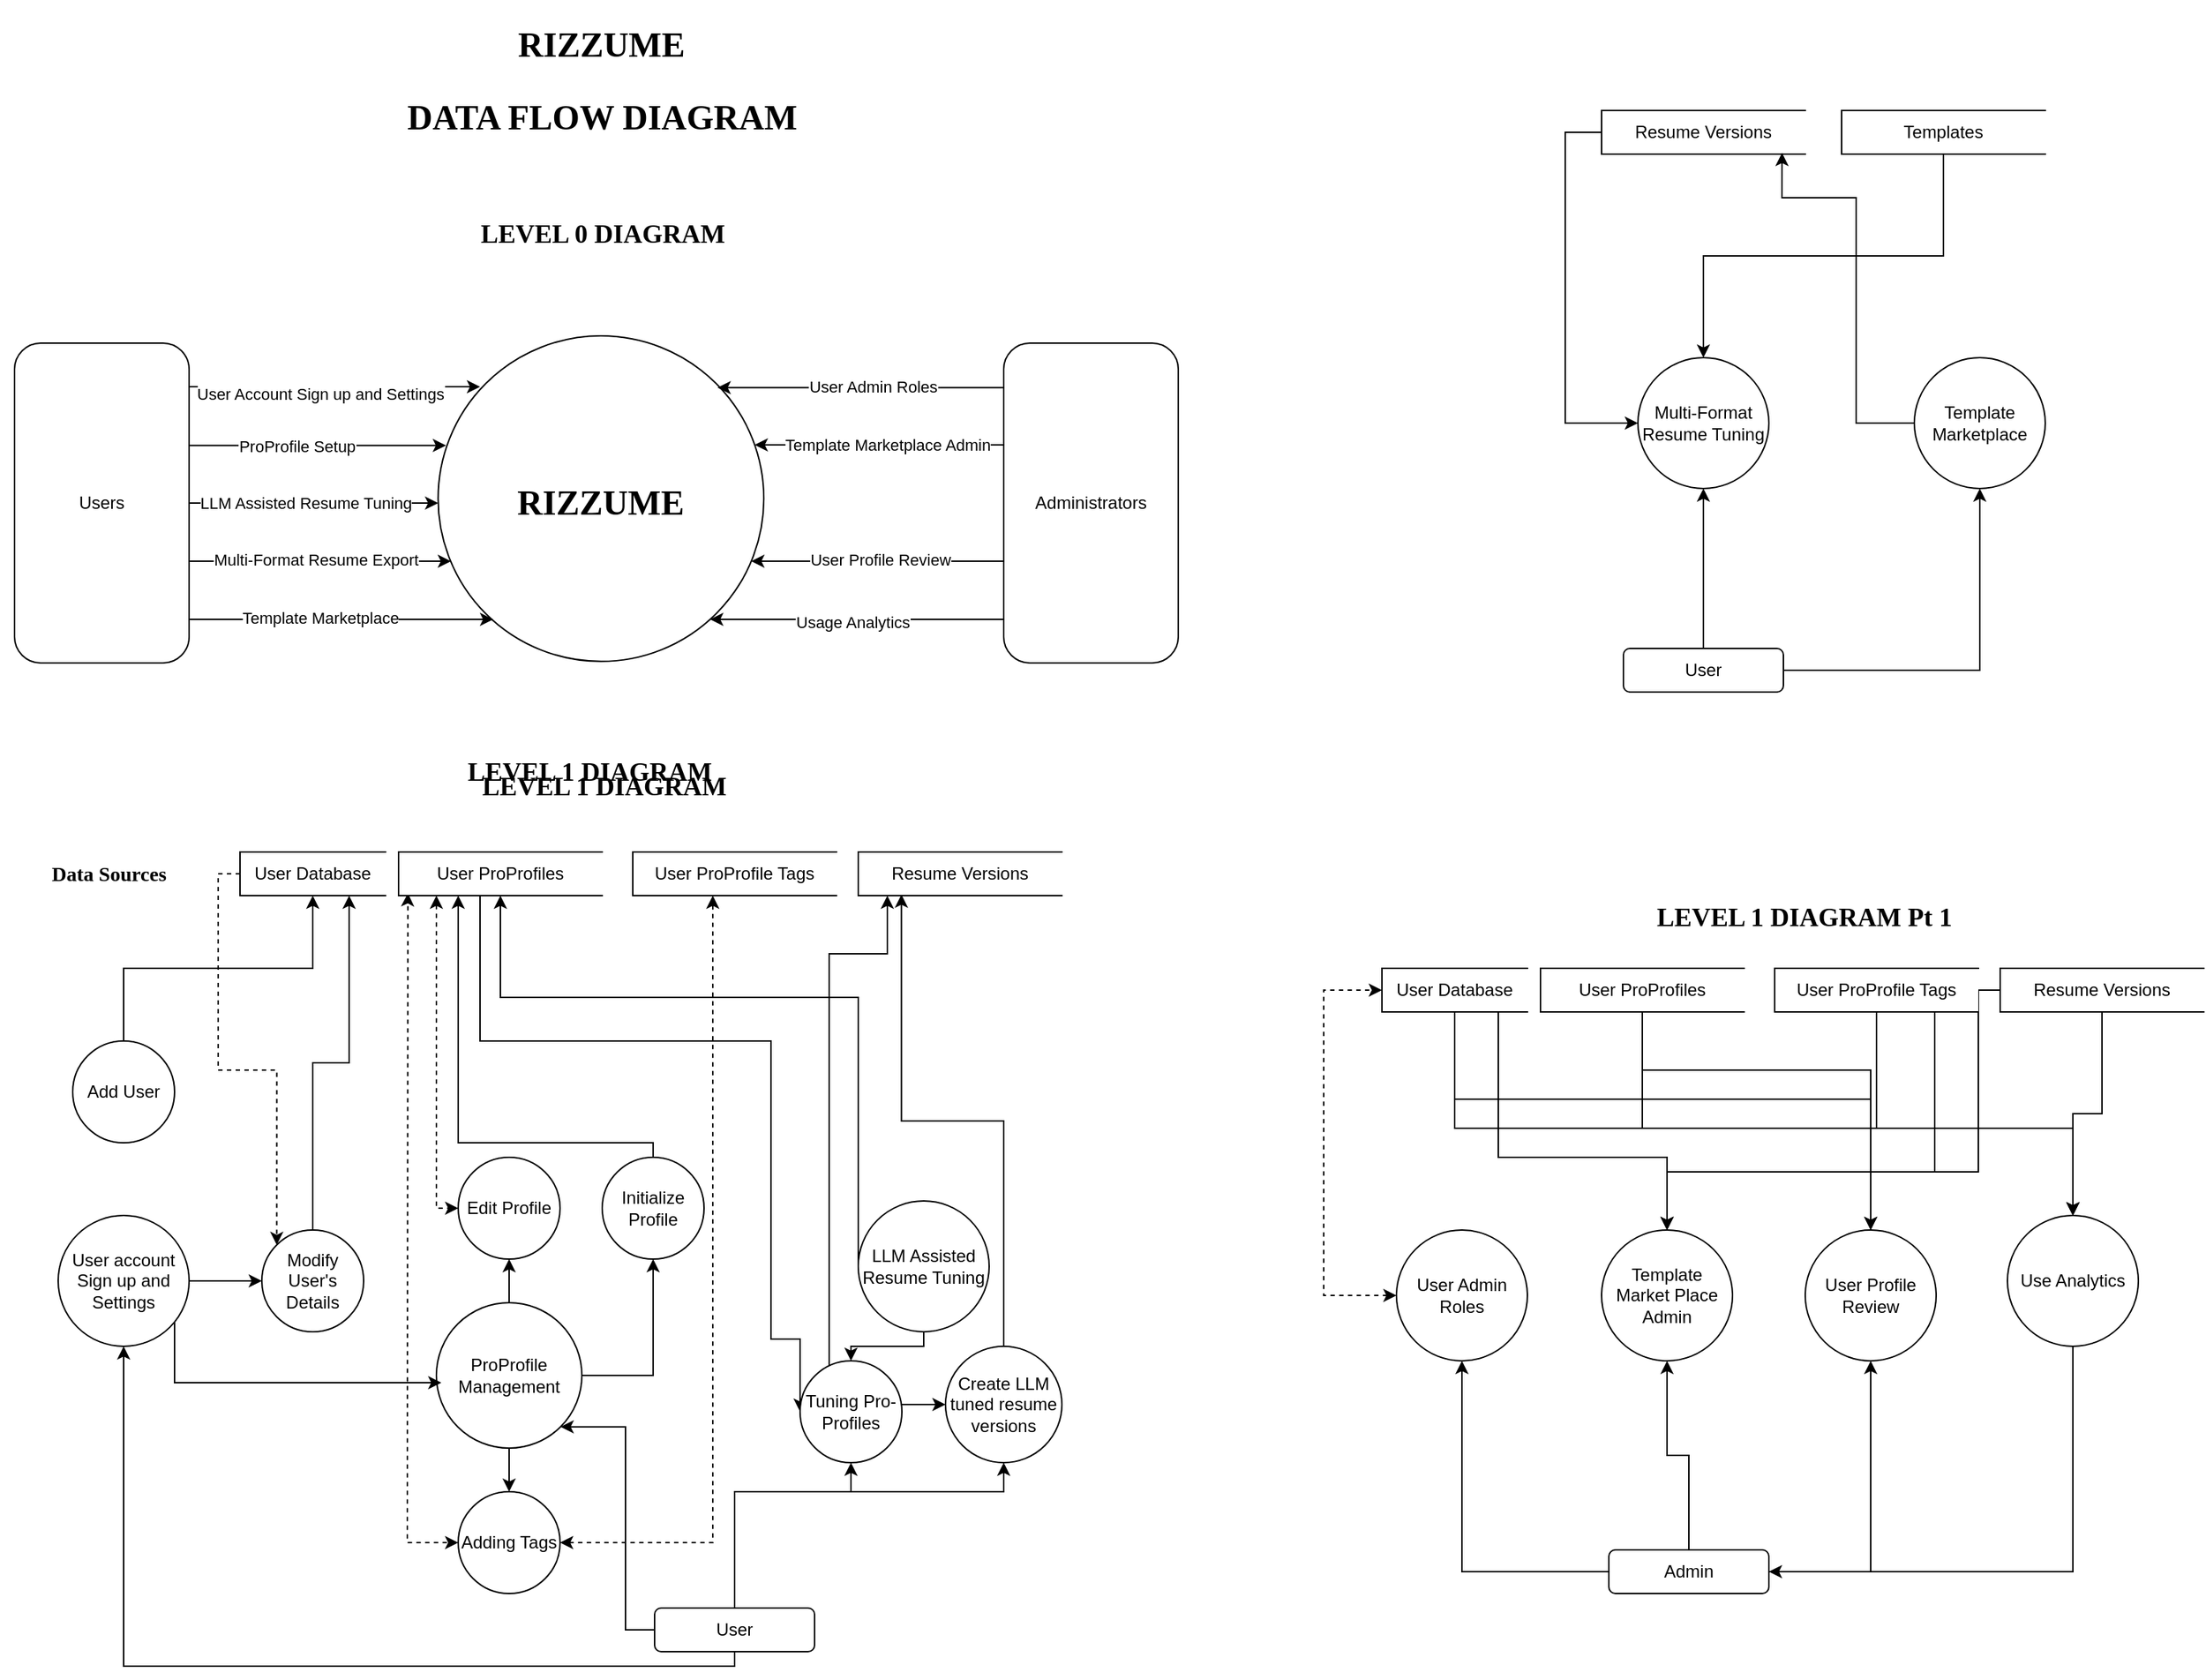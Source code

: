 <mxfile version="25.0.3">
  <diagram name="Page-1" id="mKPKOX54xG1sVrPRqSOk">
    <mxGraphModel dx="2091" dy="823" grid="1" gridSize="10" guides="1" tooltips="1" connect="1" arrows="1" fold="1" page="1" pageScale="1" pageWidth="827" pageHeight="1169" math="0" shadow="0">
      <root>
        <mxCell id="0" />
        <mxCell id="1" parent="0" />
        <mxCell id="oXPiVWxlWM9DNFQVzROF-1" value="&lt;h2&gt;LEVEL 0 DIAGRAM&lt;/h2&gt;" style="text;html=1;align=center;verticalAlign=middle;whiteSpace=wrap;rounded=0;fontFamily=Lucida Console;" parent="1" vertex="1">
          <mxGeometry x="308.5" y="160" width="211" height="30" as="geometry" />
        </mxCell>
        <mxCell id="oXPiVWxlWM9DNFQVzROF-2" value="&lt;h1&gt;RIZZUME&lt;/h1&gt;" style="text;html=1;align=center;verticalAlign=middle;whiteSpace=wrap;rounded=0;fontFamily=Lucida Console;" parent="1" vertex="1">
          <mxGeometry x="308" y="30" width="211" height="30" as="geometry" />
        </mxCell>
        <mxCell id="oXPiVWxlWM9DNFQVzROF-3" value="&lt;h1&gt;DATA FLOW DIAGRAM&lt;/h1&gt;" style="text;html=1;align=center;verticalAlign=middle;whiteSpace=wrap;rounded=0;fontFamily=Lucida Console;" parent="1" vertex="1">
          <mxGeometry x="278" y="80" width="272" height="30" as="geometry" />
        </mxCell>
        <mxCell id="oXPiVWxlWM9DNFQVzROF-6" value="" style="group" parent="1" vertex="1" connectable="0">
          <mxGeometry x="300" y="245" width="250" height="230" as="geometry" />
        </mxCell>
        <mxCell id="oXPiVWxlWM9DNFQVzROF-5" value="" style="ellipse;whiteSpace=wrap;html=1;aspect=fixed;" parent="oXPiVWxlWM9DNFQVzROF-6" vertex="1">
          <mxGeometry x="1.185" width="223.886" height="223.886" as="geometry" />
        </mxCell>
        <mxCell id="oXPiVWxlWM9DNFQVzROF-4" value="&lt;h1&gt;RIZZUME&lt;/h1&gt;" style="text;html=1;align=center;verticalAlign=middle;whiteSpace=wrap;rounded=0;fontFamily=Lucida Console;" parent="oXPiVWxlWM9DNFQVzROF-6" vertex="1">
          <mxGeometry x="57.19" y="98.57" width="111.87" height="32.86" as="geometry" />
        </mxCell>
        <mxCell id="oXPiVWxlWM9DNFQVzROF-27" style="edgeStyle=orthogonalEdgeStyle;rounded=0;orthogonalLoop=1;jettySize=auto;html=1;" parent="1" source="oXPiVWxlWM9DNFQVzROF-7" edge="1">
          <mxGeometry relative="1" as="geometry">
            <mxPoint x="310" y="400" as="targetPoint" />
            <Array as="points">
              <mxPoint x="130" y="400" />
              <mxPoint x="130" y="400" />
            </Array>
          </mxGeometry>
        </mxCell>
        <mxCell id="oXPiVWxlWM9DNFQVzROF-48" value="Multi-Format Resume Export" style="edgeLabel;html=1;align=center;verticalAlign=middle;resizable=0;points=[];" parent="oXPiVWxlWM9DNFQVzROF-27" vertex="1" connectable="0">
          <mxGeometry x="-0.034" y="1" relative="1" as="geometry">
            <mxPoint as="offset" />
          </mxGeometry>
        </mxCell>
        <mxCell id="oXPiVWxlWM9DNFQVzROF-32" style="edgeStyle=orthogonalEdgeStyle;rounded=0;orthogonalLoop=1;jettySize=auto;html=1;" parent="1" source="oXPiVWxlWM9DNFQVzROF-7" target="oXPiVWxlWM9DNFQVzROF-5" edge="1">
          <mxGeometry relative="1" as="geometry">
            <Array as="points">
              <mxPoint x="260" y="360" />
              <mxPoint x="260" y="360" />
            </Array>
          </mxGeometry>
        </mxCell>
        <mxCell id="oXPiVWxlWM9DNFQVzROF-47" value="LLM Assisted Resume Tuning" style="edgeLabel;html=1;align=center;verticalAlign=middle;resizable=0;points=[];" parent="oXPiVWxlWM9DNFQVzROF-32" vertex="1" connectable="0">
          <mxGeometry x="-0.212" y="-1" relative="1" as="geometry">
            <mxPoint x="12" y="-1" as="offset" />
          </mxGeometry>
        </mxCell>
        <mxCell id="oXPiVWxlWM9DNFQVzROF-34" style="edgeStyle=orthogonalEdgeStyle;rounded=0;orthogonalLoop=1;jettySize=auto;html=1;entryX=0.024;entryY=0.337;entryDx=0;entryDy=0;entryPerimeter=0;" parent="1" source="oXPiVWxlWM9DNFQVzROF-7" target="oXPiVWxlWM9DNFQVzROF-5" edge="1">
          <mxGeometry relative="1" as="geometry">
            <mxPoint x="300" y="360" as="targetPoint" />
            <Array as="points">
              <mxPoint x="307" y="320" />
            </Array>
          </mxGeometry>
        </mxCell>
        <mxCell id="oXPiVWxlWM9DNFQVzROF-46" value="ProProfile Setup" style="edgeLabel;html=1;align=center;verticalAlign=middle;resizable=0;points=[];" parent="oXPiVWxlWM9DNFQVzROF-34" vertex="1" connectable="0">
          <mxGeometry x="-0.163" relative="1" as="geometry">
            <mxPoint as="offset" />
          </mxGeometry>
        </mxCell>
        <mxCell id="oXPiVWxlWM9DNFQVzROF-35" style="edgeStyle=orthogonalEdgeStyle;rounded=0;orthogonalLoop=1;jettySize=auto;html=1;" parent="1" source="oXPiVWxlWM9DNFQVzROF-7" edge="1">
          <mxGeometry relative="1" as="geometry">
            <mxPoint x="330" y="280" as="targetPoint" />
            <Array as="points">
              <mxPoint x="130" y="280" />
              <mxPoint x="130" y="280" />
            </Array>
          </mxGeometry>
        </mxCell>
        <mxCell id="oXPiVWxlWM9DNFQVzROF-45" value="&lt;div&gt;&lt;br&gt;&lt;/div&gt;User Account Sign up and Settings" style="edgeLabel;html=1;align=center;verticalAlign=middle;resizable=0;points=[];" parent="oXPiVWxlWM9DNFQVzROF-35" vertex="1" connectable="0">
          <mxGeometry x="-0.313" y="2" relative="1" as="geometry">
            <mxPoint x="21" as="offset" />
          </mxGeometry>
        </mxCell>
        <mxCell id="oXPiVWxlWM9DNFQVzROF-7" value="Users" style="rounded=1;whiteSpace=wrap;html=1;" parent="1" vertex="1">
          <mxGeometry x="10" y="250" width="120" height="220" as="geometry" />
        </mxCell>
        <mxCell id="oXPiVWxlWM9DNFQVzROF-37" style="edgeStyle=orthogonalEdgeStyle;rounded=0;orthogonalLoop=1;jettySize=auto;html=1;" parent="1" source="oXPiVWxlWM9DNFQVzROF-8" target="oXPiVWxlWM9DNFQVzROF-5" edge="1">
          <mxGeometry relative="1" as="geometry">
            <Array as="points">
              <mxPoint x="610" y="440" />
              <mxPoint x="610" y="440" />
            </Array>
          </mxGeometry>
        </mxCell>
        <mxCell id="oXPiVWxlWM9DNFQVzROF-52" value="Usage Analytics" style="edgeLabel;html=1;align=center;verticalAlign=middle;resizable=0;points=[];" parent="oXPiVWxlWM9DNFQVzROF-37" vertex="1" connectable="0">
          <mxGeometry x="0.029" y="2" relative="1" as="geometry">
            <mxPoint as="offset" />
          </mxGeometry>
        </mxCell>
        <mxCell id="oXPiVWxlWM9DNFQVzROF-38" style="edgeStyle=orthogonalEdgeStyle;rounded=0;orthogonalLoop=1;jettySize=auto;html=1;" parent="1" source="oXPiVWxlWM9DNFQVzROF-8" target="oXPiVWxlWM9DNFQVzROF-5" edge="1">
          <mxGeometry relative="1" as="geometry">
            <Array as="points">
              <mxPoint x="580" y="320" />
              <mxPoint x="580" y="320" />
            </Array>
          </mxGeometry>
        </mxCell>
        <mxCell id="oXPiVWxlWM9DNFQVzROF-51" value="Template Marketplace Admin" style="edgeLabel;html=1;align=center;verticalAlign=middle;resizable=0;points=[];" parent="oXPiVWxlWM9DNFQVzROF-38" vertex="1" connectable="0">
          <mxGeometry x="0.086" relative="1" as="geometry">
            <mxPoint x="13" as="offset" />
          </mxGeometry>
        </mxCell>
        <mxCell id="oXPiVWxlWM9DNFQVzROF-39" style="edgeStyle=orthogonalEdgeStyle;rounded=0;orthogonalLoop=1;jettySize=auto;html=1;" parent="1" source="oXPiVWxlWM9DNFQVzROF-8" target="oXPiVWxlWM9DNFQVzROF-5" edge="1">
          <mxGeometry relative="1" as="geometry">
            <Array as="points">
              <mxPoint x="580" y="400" />
              <mxPoint x="580" y="400" />
            </Array>
          </mxGeometry>
        </mxCell>
        <mxCell id="oXPiVWxlWM9DNFQVzROF-53" value="User Profile Review" style="edgeLabel;html=1;align=center;verticalAlign=middle;resizable=0;points=[];" parent="oXPiVWxlWM9DNFQVzROF-39" vertex="1" connectable="0">
          <mxGeometry x="-0.022" y="-1" relative="1" as="geometry">
            <mxPoint as="offset" />
          </mxGeometry>
        </mxCell>
        <mxCell id="oXPiVWxlWM9DNFQVzROF-42" style="edgeStyle=orthogonalEdgeStyle;rounded=0;orthogonalLoop=1;jettySize=auto;html=1;entryX=0.858;entryY=0.159;entryDx=0;entryDy=0;entryPerimeter=0;" parent="1" source="oXPiVWxlWM9DNFQVzROF-8" target="oXPiVWxlWM9DNFQVzROF-5" edge="1">
          <mxGeometry relative="1" as="geometry">
            <Array as="points">
              <mxPoint x="583" y="281" />
            </Array>
          </mxGeometry>
        </mxCell>
        <mxCell id="oXPiVWxlWM9DNFQVzROF-50" value="User Admin Roles" style="edgeLabel;html=1;align=center;verticalAlign=middle;resizable=0;points=[];" parent="oXPiVWxlWM9DNFQVzROF-42" vertex="1" connectable="0">
          <mxGeometry x="-0.086" y="-1" relative="1" as="geometry">
            <mxPoint as="offset" />
          </mxGeometry>
        </mxCell>
        <mxCell id="oXPiVWxlWM9DNFQVzROF-8" value="Administrators" style="rounded=1;whiteSpace=wrap;html=1;" parent="1" vertex="1">
          <mxGeometry x="690" y="250" width="120" height="220" as="geometry" />
        </mxCell>
        <mxCell id="oXPiVWxlWM9DNFQVzROF-44" style="edgeStyle=orthogonalEdgeStyle;rounded=0;orthogonalLoop=1;jettySize=auto;html=1;entryX=0.169;entryY=0.871;entryDx=0;entryDy=0;entryPerimeter=0;" parent="1" source="oXPiVWxlWM9DNFQVzROF-7" target="oXPiVWxlWM9DNFQVzROF-5" edge="1">
          <mxGeometry relative="1" as="geometry">
            <Array as="points">
              <mxPoint x="130" y="440" />
              <mxPoint x="130" y="440" />
            </Array>
          </mxGeometry>
        </mxCell>
        <mxCell id="oXPiVWxlWM9DNFQVzROF-49" value="Template Marketplace" style="edgeLabel;html=1;align=center;verticalAlign=middle;resizable=0;points=[];" parent="oXPiVWxlWM9DNFQVzROF-44" vertex="1" connectable="0">
          <mxGeometry x="-0.146" y="1" relative="1" as="geometry">
            <mxPoint as="offset" />
          </mxGeometry>
        </mxCell>
        <mxCell id="oXPiVWxlWM9DNFQVzROF-54" value="&lt;h2&gt;LEVEL 1 DIAGRAM&lt;/h2&gt;" style="text;html=1;align=center;verticalAlign=middle;whiteSpace=wrap;rounded=0;fontFamily=Lucida Console;" parent="1" vertex="1">
          <mxGeometry x="300" y="530" width="211" height="30" as="geometry" />
        </mxCell>
        <mxCell id="iDiEvsZZlQ8KxW4KMv1J-35" style="edgeStyle=orthogonalEdgeStyle;rounded=0;orthogonalLoop=1;jettySize=auto;html=1;entryX=0;entryY=0;entryDx=0;entryDy=0;dashed=1;" edge="1" parent="1" source="iDiEvsZZlQ8KxW4KMv1J-4" target="iDiEvsZZlQ8KxW4KMv1J-31">
          <mxGeometry relative="1" as="geometry">
            <Array as="points">
              <mxPoint x="150" y="615" />
              <mxPoint x="150" y="750" />
              <mxPoint x="190" y="750" />
            </Array>
          </mxGeometry>
        </mxCell>
        <mxCell id="iDiEvsZZlQ8KxW4KMv1J-4" value="User Database" style="html=1;dashed=0;whiteSpace=wrap;shape=partialRectangle;right=0;" vertex="1" parent="1">
          <mxGeometry x="165" y="600" width="100" height="30" as="geometry" />
        </mxCell>
        <mxCell id="iDiEvsZZlQ8KxW4KMv1J-45" style="edgeStyle=orthogonalEdgeStyle;rounded=0;orthogonalLoop=1;jettySize=auto;html=1;startArrow=classic;startFill=1;dashed=1;" edge="1" parent="1" source="iDiEvsZZlQ8KxW4KMv1J-5" target="iDiEvsZZlQ8KxW4KMv1J-41">
          <mxGeometry relative="1" as="geometry">
            <Array as="points">
              <mxPoint x="300" y="845" />
            </Array>
          </mxGeometry>
        </mxCell>
        <mxCell id="iDiEvsZZlQ8KxW4KMv1J-52" style="edgeStyle=orthogonalEdgeStyle;rounded=0;orthogonalLoop=1;jettySize=auto;html=1;entryX=0;entryY=0.5;entryDx=0;entryDy=0;dashed=1;exitX=0.046;exitY=0.946;exitDx=0;exitDy=0;exitPerimeter=0;startArrow=classic;startFill=1;" edge="1" parent="1" source="iDiEvsZZlQ8KxW4KMv1J-5" target="iDiEvsZZlQ8KxW4KMv1J-49">
          <mxGeometry relative="1" as="geometry">
            <mxPoint x="299.68" y="630.0" as="sourcePoint" />
            <mxPoint x="325" y="1073.8" as="targetPoint" />
            <Array as="points">
              <mxPoint x="280" y="630" />
              <mxPoint x="280" y="1075" />
            </Array>
          </mxGeometry>
        </mxCell>
        <mxCell id="iDiEvsZZlQ8KxW4KMv1J-62" style="edgeStyle=orthogonalEdgeStyle;rounded=0;orthogonalLoop=1;jettySize=auto;html=1;entryX=0;entryY=0.5;entryDx=0;entryDy=0;startArrow=none;startFill=0;" edge="1" parent="1" source="iDiEvsZZlQ8KxW4KMv1J-5" target="iDiEvsZZlQ8KxW4KMv1J-54">
          <mxGeometry relative="1" as="geometry">
            <Array as="points">
              <mxPoint x="330" y="730" />
              <mxPoint x="530" y="730" />
              <mxPoint x="530" y="935" />
            </Array>
          </mxGeometry>
        </mxCell>
        <mxCell id="iDiEvsZZlQ8KxW4KMv1J-5" value="User ProProfiles" style="html=1;dashed=0;whiteSpace=wrap;shape=partialRectangle;right=0;" vertex="1" parent="1">
          <mxGeometry x="274" y="600" width="140" height="30" as="geometry" />
        </mxCell>
        <mxCell id="iDiEvsZZlQ8KxW4KMv1J-6" value="Resume Versions" style="html=1;dashed=0;whiteSpace=wrap;shape=partialRectangle;right=0;" vertex="1" parent="1">
          <mxGeometry x="590" y="600" width="140" height="30" as="geometry" />
        </mxCell>
        <mxCell id="iDiEvsZZlQ8KxW4KMv1J-83" style="edgeStyle=orthogonalEdgeStyle;rounded=0;orthogonalLoop=1;jettySize=auto;html=1;entryX=0.5;entryY=0;entryDx=0;entryDy=0;" edge="1" parent="1" source="iDiEvsZZlQ8KxW4KMv1J-7" target="iDiEvsZZlQ8KxW4KMv1J-12">
          <mxGeometry relative="1" as="geometry">
            <Array as="points">
              <mxPoint x="1336" y="190" />
              <mxPoint x="1171" y="190" />
            </Array>
          </mxGeometry>
        </mxCell>
        <mxCell id="iDiEvsZZlQ8KxW4KMv1J-7" value="Templates" style="html=1;dashed=0;whiteSpace=wrap;shape=partialRectangle;right=0;" vertex="1" parent="1">
          <mxGeometry x="1266" y="90" width="140" height="30" as="geometry" />
        </mxCell>
        <mxCell id="iDiEvsZZlQ8KxW4KMv1J-8" value="&lt;h3&gt;&lt;font face=&quot;Lucida Console&quot;&gt;Data Sources&lt;/font&gt;&lt;/h3&gt;" style="text;html=1;align=center;verticalAlign=middle;whiteSpace=wrap;rounded=0;" vertex="1" parent="1">
          <mxGeometry y="585" width="150" height="60" as="geometry" />
        </mxCell>
        <mxCell id="iDiEvsZZlQ8KxW4KMv1J-34" style="edgeStyle=orthogonalEdgeStyle;rounded=0;orthogonalLoop=1;jettySize=auto;html=1;entryX=0;entryY=0.5;entryDx=0;entryDy=0;" edge="1" parent="1" source="iDiEvsZZlQ8KxW4KMv1J-9" target="iDiEvsZZlQ8KxW4KMv1J-31">
          <mxGeometry relative="1" as="geometry" />
        </mxCell>
        <mxCell id="iDiEvsZZlQ8KxW4KMv1J-9" value="User account Sign up and Settings" style="ellipse;whiteSpace=wrap;html=1;aspect=fixed;" vertex="1" parent="1">
          <mxGeometry x="40" y="850" width="90" height="90" as="geometry" />
        </mxCell>
        <mxCell id="iDiEvsZZlQ8KxW4KMv1J-43" style="edgeStyle=orthogonalEdgeStyle;rounded=0;orthogonalLoop=1;jettySize=auto;html=1;entryX=0.5;entryY=1;entryDx=0;entryDy=0;" edge="1" parent="1" source="iDiEvsZZlQ8KxW4KMv1J-10" target="iDiEvsZZlQ8KxW4KMv1J-41">
          <mxGeometry relative="1" as="geometry" />
        </mxCell>
        <mxCell id="iDiEvsZZlQ8KxW4KMv1J-44" style="edgeStyle=orthogonalEdgeStyle;rounded=0;orthogonalLoop=1;jettySize=auto;html=1;entryX=0.5;entryY=1;entryDx=0;entryDy=0;" edge="1" parent="1" source="iDiEvsZZlQ8KxW4KMv1J-10" target="iDiEvsZZlQ8KxW4KMv1J-42">
          <mxGeometry relative="1" as="geometry" />
        </mxCell>
        <mxCell id="iDiEvsZZlQ8KxW4KMv1J-50" style="edgeStyle=orthogonalEdgeStyle;rounded=0;orthogonalLoop=1;jettySize=auto;html=1;entryX=0.5;entryY=0;entryDx=0;entryDy=0;" edge="1" parent="1" source="iDiEvsZZlQ8KxW4KMv1J-10" target="iDiEvsZZlQ8KxW4KMv1J-49">
          <mxGeometry relative="1" as="geometry" />
        </mxCell>
        <mxCell id="iDiEvsZZlQ8KxW4KMv1J-10" value="ProProfile Management" style="ellipse;whiteSpace=wrap;html=1;aspect=fixed;" vertex="1" parent="1">
          <mxGeometry x="300" y="910" width="100" height="100" as="geometry" />
        </mxCell>
        <mxCell id="iDiEvsZZlQ8KxW4KMv1J-60" style="edgeStyle=orthogonalEdgeStyle;rounded=0;orthogonalLoop=1;jettySize=auto;html=1;" edge="1" parent="1" source="iDiEvsZZlQ8KxW4KMv1J-11" target="iDiEvsZZlQ8KxW4KMv1J-54">
          <mxGeometry relative="1" as="geometry">
            <Array as="points">
              <mxPoint x="635" y="940" />
              <mxPoint x="585" y="940" />
            </Array>
          </mxGeometry>
        </mxCell>
        <mxCell id="iDiEvsZZlQ8KxW4KMv1J-11" value="LLM Assisted Resume Tuning" style="ellipse;whiteSpace=wrap;html=1;aspect=fixed;" vertex="1" parent="1">
          <mxGeometry x="590" y="840" width="90" height="90" as="geometry" />
        </mxCell>
        <mxCell id="iDiEvsZZlQ8KxW4KMv1J-12" value="Multi-Format Resume Tuning" style="ellipse;whiteSpace=wrap;html=1;aspect=fixed;" vertex="1" parent="1">
          <mxGeometry x="1126" y="260" width="90" height="90" as="geometry" />
        </mxCell>
        <mxCell id="iDiEvsZZlQ8KxW4KMv1J-13" value="Template Marketplace" style="ellipse;whiteSpace=wrap;html=1;aspect=fixed;" vertex="1" parent="1">
          <mxGeometry x="1316" y="260" width="90" height="90" as="geometry" />
        </mxCell>
        <mxCell id="iDiEvsZZlQ8KxW4KMv1J-29" style="edgeStyle=orthogonalEdgeStyle;rounded=0;orthogonalLoop=1;jettySize=auto;html=1;entryX=0.5;entryY=1;entryDx=0;entryDy=0;" edge="1" parent="1" source="iDiEvsZZlQ8KxW4KMv1J-14" target="iDiEvsZZlQ8KxW4KMv1J-9">
          <mxGeometry relative="1" as="geometry">
            <Array as="points">
              <mxPoint x="505" y="1160" />
              <mxPoint x="85" y="1160" />
            </Array>
          </mxGeometry>
        </mxCell>
        <mxCell id="iDiEvsZZlQ8KxW4KMv1J-56" style="edgeStyle=orthogonalEdgeStyle;rounded=0;orthogonalLoop=1;jettySize=auto;html=1;entryX=1;entryY=1;entryDx=0;entryDy=0;" edge="1" parent="1" source="iDiEvsZZlQ8KxW4KMv1J-14" target="iDiEvsZZlQ8KxW4KMv1J-10">
          <mxGeometry relative="1" as="geometry">
            <Array as="points">
              <mxPoint x="430" y="1135" />
              <mxPoint x="430" y="995" />
            </Array>
          </mxGeometry>
        </mxCell>
        <mxCell id="iDiEvsZZlQ8KxW4KMv1J-57" style="edgeStyle=orthogonalEdgeStyle;rounded=0;orthogonalLoop=1;jettySize=auto;html=1;entryX=0.5;entryY=1;entryDx=0;entryDy=0;" edge="1" parent="1" source="iDiEvsZZlQ8KxW4KMv1J-14" target="iDiEvsZZlQ8KxW4KMv1J-54">
          <mxGeometry relative="1" as="geometry">
            <Array as="points">
              <mxPoint x="505" y="1040" />
              <mxPoint x="585" y="1040" />
            </Array>
          </mxGeometry>
        </mxCell>
        <mxCell id="iDiEvsZZlQ8KxW4KMv1J-58" style="edgeStyle=orthogonalEdgeStyle;rounded=0;orthogonalLoop=1;jettySize=auto;html=1;entryX=0.5;entryY=1;entryDx=0;entryDy=0;" edge="1" parent="1" source="iDiEvsZZlQ8KxW4KMv1J-14" target="iDiEvsZZlQ8KxW4KMv1J-55">
          <mxGeometry relative="1" as="geometry">
            <Array as="points">
              <mxPoint x="505" y="1040" />
              <mxPoint x="690" y="1040" />
            </Array>
          </mxGeometry>
        </mxCell>
        <mxCell id="iDiEvsZZlQ8KxW4KMv1J-14" value="User" style="rounded=1;whiteSpace=wrap;html=1;" vertex="1" parent="1">
          <mxGeometry x="450" y="1120" width="110" height="30" as="geometry" />
        </mxCell>
        <mxCell id="iDiEvsZZlQ8KxW4KMv1J-33" style="edgeStyle=orthogonalEdgeStyle;rounded=0;orthogonalLoop=1;jettySize=auto;html=1;" edge="1" parent="1" source="iDiEvsZZlQ8KxW4KMv1J-30" target="iDiEvsZZlQ8KxW4KMv1J-4">
          <mxGeometry relative="1" as="geometry">
            <Array as="points">
              <mxPoint x="85" y="680" />
              <mxPoint x="215" y="680" />
            </Array>
          </mxGeometry>
        </mxCell>
        <mxCell id="iDiEvsZZlQ8KxW4KMv1J-30" value="Add User" style="ellipse;whiteSpace=wrap;html=1;aspect=fixed;" vertex="1" parent="1">
          <mxGeometry x="50" y="730" width="70" height="70" as="geometry" />
        </mxCell>
        <mxCell id="iDiEvsZZlQ8KxW4KMv1J-36" style="edgeStyle=orthogonalEdgeStyle;rounded=0;orthogonalLoop=1;jettySize=auto;html=1;entryX=0.75;entryY=1;entryDx=0;entryDy=0;" edge="1" parent="1" source="iDiEvsZZlQ8KxW4KMv1J-31" target="iDiEvsZZlQ8KxW4KMv1J-4">
          <mxGeometry relative="1" as="geometry" />
        </mxCell>
        <mxCell id="iDiEvsZZlQ8KxW4KMv1J-31" value="Modify User&#39;s Details" style="ellipse;whiteSpace=wrap;html=1;aspect=fixed;" vertex="1" parent="1">
          <mxGeometry x="180" y="860" width="70" height="70" as="geometry" />
        </mxCell>
        <mxCell id="iDiEvsZZlQ8KxW4KMv1J-40" style="edgeStyle=orthogonalEdgeStyle;rounded=0;orthogonalLoop=1;jettySize=auto;html=1;entryX=0.034;entryY=0.55;entryDx=0;entryDy=0;entryPerimeter=0;" edge="1" parent="1" source="iDiEvsZZlQ8KxW4KMv1J-9" target="iDiEvsZZlQ8KxW4KMv1J-10">
          <mxGeometry relative="1" as="geometry">
            <Array as="points">
              <mxPoint x="120" y="965" />
            </Array>
          </mxGeometry>
        </mxCell>
        <mxCell id="iDiEvsZZlQ8KxW4KMv1J-41" value="Edit Profile" style="ellipse;whiteSpace=wrap;html=1;aspect=fixed;" vertex="1" parent="1">
          <mxGeometry x="315" y="810" width="70" height="70" as="geometry" />
        </mxCell>
        <mxCell id="iDiEvsZZlQ8KxW4KMv1J-42" value="Initialize Profile" style="ellipse;whiteSpace=wrap;html=1;aspect=fixed;" vertex="1" parent="1">
          <mxGeometry x="414" y="810" width="70" height="70" as="geometry" />
        </mxCell>
        <mxCell id="iDiEvsZZlQ8KxW4KMv1J-48" value="User ProProfile Tags" style="html=1;dashed=0;whiteSpace=wrap;shape=partialRectangle;right=0;" vertex="1" parent="1">
          <mxGeometry x="435" y="600" width="140" height="30" as="geometry" />
        </mxCell>
        <mxCell id="iDiEvsZZlQ8KxW4KMv1J-51" style="edgeStyle=orthogonalEdgeStyle;rounded=0;orthogonalLoop=1;jettySize=auto;html=1;startArrow=classic;startFill=1;endArrow=classic;endFill=1;dashed=1;" edge="1" parent="1" source="iDiEvsZZlQ8KxW4KMv1J-49" target="iDiEvsZZlQ8KxW4KMv1J-48">
          <mxGeometry relative="1" as="geometry">
            <Array as="points">
              <mxPoint x="490" y="1075" />
            </Array>
          </mxGeometry>
        </mxCell>
        <mxCell id="iDiEvsZZlQ8KxW4KMv1J-49" value="Adding Tags" style="ellipse;whiteSpace=wrap;html=1;aspect=fixed;" vertex="1" parent="1">
          <mxGeometry x="315" y="1040" width="70" height="70" as="geometry" />
        </mxCell>
        <mxCell id="iDiEvsZZlQ8KxW4KMv1J-68" style="edgeStyle=orthogonalEdgeStyle;rounded=0;orthogonalLoop=1;jettySize=auto;html=1;" edge="1" parent="1" source="iDiEvsZZlQ8KxW4KMv1J-54">
          <mxGeometry relative="1" as="geometry">
            <mxPoint x="610" y="630" as="targetPoint" />
            <Array as="points">
              <mxPoint x="570" y="670" />
              <mxPoint x="610" y="670" />
              <mxPoint x="610" y="630" />
            </Array>
          </mxGeometry>
        </mxCell>
        <mxCell id="iDiEvsZZlQ8KxW4KMv1J-71" style="edgeStyle=orthogonalEdgeStyle;rounded=0;orthogonalLoop=1;jettySize=auto;html=1;entryX=0;entryY=0.5;entryDx=0;entryDy=0;" edge="1" parent="1" source="iDiEvsZZlQ8KxW4KMv1J-54" target="iDiEvsZZlQ8KxW4KMv1J-55">
          <mxGeometry relative="1" as="geometry">
            <Array as="points">
              <mxPoint x="630" y="980" />
              <mxPoint x="630" y="980" />
            </Array>
          </mxGeometry>
        </mxCell>
        <mxCell id="iDiEvsZZlQ8KxW4KMv1J-54" value="Tuning Pro-Profiles" style="ellipse;whiteSpace=wrap;html=1;aspect=fixed;" vertex="1" parent="1">
          <mxGeometry x="550" y="950" width="70" height="70" as="geometry" />
        </mxCell>
        <mxCell id="iDiEvsZZlQ8KxW4KMv1J-55" value="Create LLM tuned resume versions" style="ellipse;whiteSpace=wrap;html=1;aspect=fixed;" vertex="1" parent="1">
          <mxGeometry x="650" y="940" width="80" height="80" as="geometry" />
        </mxCell>
        <mxCell id="iDiEvsZZlQ8KxW4KMv1J-59" style="edgeStyle=orthogonalEdgeStyle;rounded=0;orthogonalLoop=1;jettySize=auto;html=1;entryX=0.5;entryY=1;entryDx=0;entryDy=0;" edge="1" parent="1" source="iDiEvsZZlQ8KxW4KMv1J-11" target="iDiEvsZZlQ8KxW4KMv1J-5">
          <mxGeometry relative="1" as="geometry">
            <Array as="points">
              <mxPoint x="590" y="700" />
              <mxPoint x="344" y="700" />
            </Array>
          </mxGeometry>
        </mxCell>
        <mxCell id="iDiEvsZZlQ8KxW4KMv1J-64" style="edgeStyle=orthogonalEdgeStyle;rounded=0;orthogonalLoop=1;jettySize=auto;html=1;entryX=0.189;entryY=1.016;entryDx=0;entryDy=0;entryPerimeter=0;exitX=0.5;exitY=0;exitDx=0;exitDy=0;" edge="1" parent="1" source="iDiEvsZZlQ8KxW4KMv1J-42">
          <mxGeometry relative="1" as="geometry">
            <mxPoint x="463.54" y="809.52" as="sourcePoint" />
            <mxPoint x="315.0" y="630" as="targetPoint" />
            <Array as="points">
              <mxPoint x="449" y="800" />
              <mxPoint x="315" y="800" />
            </Array>
          </mxGeometry>
        </mxCell>
        <mxCell id="iDiEvsZZlQ8KxW4KMv1J-74" style="edgeStyle=orthogonalEdgeStyle;rounded=0;orthogonalLoop=1;jettySize=auto;html=1;entryX=0.212;entryY=0.976;entryDx=0;entryDy=0;entryPerimeter=0;" edge="1" parent="1" source="iDiEvsZZlQ8KxW4KMv1J-55" target="iDiEvsZZlQ8KxW4KMv1J-6">
          <mxGeometry relative="1" as="geometry" />
        </mxCell>
        <mxCell id="iDiEvsZZlQ8KxW4KMv1J-82" style="edgeStyle=orthogonalEdgeStyle;rounded=0;orthogonalLoop=1;jettySize=auto;html=1;exitX=0;exitY=0.5;exitDx=0;exitDy=0;" edge="1" parent="1" source="iDiEvsZZlQ8KxW4KMv1J-78" target="iDiEvsZZlQ8KxW4KMv1J-12">
          <mxGeometry relative="1" as="geometry">
            <Array as="points">
              <mxPoint x="1076" y="105" />
              <mxPoint x="1076" y="305" />
            </Array>
          </mxGeometry>
        </mxCell>
        <mxCell id="iDiEvsZZlQ8KxW4KMv1J-78" value="Resume Versions" style="html=1;dashed=0;whiteSpace=wrap;shape=partialRectangle;right=0;" vertex="1" parent="1">
          <mxGeometry x="1101" y="90" width="140" height="30" as="geometry" />
        </mxCell>
        <mxCell id="iDiEvsZZlQ8KxW4KMv1J-85" style="edgeStyle=orthogonalEdgeStyle;rounded=0;orthogonalLoop=1;jettySize=auto;html=1;entryX=0.5;entryY=1;entryDx=0;entryDy=0;" edge="1" parent="1" source="iDiEvsZZlQ8KxW4KMv1J-80" target="iDiEvsZZlQ8KxW4KMv1J-13">
          <mxGeometry relative="1" as="geometry" />
        </mxCell>
        <mxCell id="iDiEvsZZlQ8KxW4KMv1J-86" style="edgeStyle=orthogonalEdgeStyle;rounded=0;orthogonalLoop=1;jettySize=auto;html=1;" edge="1" parent="1" source="iDiEvsZZlQ8KxW4KMv1J-80" target="iDiEvsZZlQ8KxW4KMv1J-12">
          <mxGeometry relative="1" as="geometry" />
        </mxCell>
        <mxCell id="iDiEvsZZlQ8KxW4KMv1J-80" value="User" style="rounded=1;whiteSpace=wrap;html=1;" vertex="1" parent="1">
          <mxGeometry x="1116" y="460" width="110" height="30" as="geometry" />
        </mxCell>
        <mxCell id="iDiEvsZZlQ8KxW4KMv1J-84" style="edgeStyle=orthogonalEdgeStyle;rounded=0;orthogonalLoop=1;jettySize=auto;html=1;entryX=0.886;entryY=0.971;entryDx=0;entryDy=0;entryPerimeter=0;" edge="1" parent="1" source="iDiEvsZZlQ8KxW4KMv1J-13" target="iDiEvsZZlQ8KxW4KMv1J-78">
          <mxGeometry relative="1" as="geometry">
            <Array as="points">
              <mxPoint x="1276" y="305" />
              <mxPoint x="1276" y="150" />
              <mxPoint x="1225" y="150" />
            </Array>
          </mxGeometry>
        </mxCell>
        <mxCell id="iDiEvsZZlQ8KxW4KMv1J-95" style="edgeStyle=orthogonalEdgeStyle;rounded=0;orthogonalLoop=1;jettySize=auto;html=1;" edge="1" parent="1" source="iDiEvsZZlQ8KxW4KMv1J-88" target="iDiEvsZZlQ8KxW4KMv1J-94">
          <mxGeometry relative="1" as="geometry" />
        </mxCell>
        <mxCell id="iDiEvsZZlQ8KxW4KMv1J-102" style="edgeStyle=orthogonalEdgeStyle;rounded=0;orthogonalLoop=1;jettySize=auto;html=1;entryX=0.5;entryY=1;entryDx=0;entryDy=0;" edge="1" parent="1" source="iDiEvsZZlQ8KxW4KMv1J-88" target="iDiEvsZZlQ8KxW4KMv1J-97">
          <mxGeometry relative="1" as="geometry" />
        </mxCell>
        <mxCell id="iDiEvsZZlQ8KxW4KMv1J-103" style="edgeStyle=orthogonalEdgeStyle;rounded=0;orthogonalLoop=1;jettySize=auto;html=1;entryX=0.5;entryY=1;entryDx=0;entryDy=0;" edge="1" parent="1" source="iDiEvsZZlQ8KxW4KMv1J-88" target="iDiEvsZZlQ8KxW4KMv1J-98">
          <mxGeometry relative="1" as="geometry" />
        </mxCell>
        <mxCell id="iDiEvsZZlQ8KxW4KMv1J-88" value="Admin" style="rounded=1;whiteSpace=wrap;html=1;" vertex="1" parent="1">
          <mxGeometry x="1106" y="1080" width="110" height="30" as="geometry" />
        </mxCell>
        <mxCell id="iDiEvsZZlQ8KxW4KMv1J-100" style="edgeStyle=orthogonalEdgeStyle;rounded=0;orthogonalLoop=1;jettySize=auto;html=1;" edge="1" parent="1" source="iDiEvsZZlQ8KxW4KMv1J-89" target="iDiEvsZZlQ8KxW4KMv1J-97">
          <mxGeometry relative="1" as="geometry">
            <Array as="points">
              <mxPoint x="1030" y="810" />
              <mxPoint x="1146" y="810" />
            </Array>
          </mxGeometry>
        </mxCell>
        <mxCell id="iDiEvsZZlQ8KxW4KMv1J-104" style="edgeStyle=orthogonalEdgeStyle;rounded=0;orthogonalLoop=1;jettySize=auto;html=1;entryX=0.5;entryY=0;entryDx=0;entryDy=0;" edge="1" parent="1" source="iDiEvsZZlQ8KxW4KMv1J-89" target="iDiEvsZZlQ8KxW4KMv1J-98">
          <mxGeometry relative="1" as="geometry">
            <Array as="points">
              <mxPoint x="1000" y="770" />
              <mxPoint x="1286" y="770" />
            </Array>
          </mxGeometry>
        </mxCell>
        <mxCell id="iDiEvsZZlQ8KxW4KMv1J-107" style="edgeStyle=orthogonalEdgeStyle;rounded=0;orthogonalLoop=1;jettySize=auto;html=1;entryX=0.5;entryY=0;entryDx=0;entryDy=0;" edge="1" parent="1" source="iDiEvsZZlQ8KxW4KMv1J-89" target="iDiEvsZZlQ8KxW4KMv1J-99">
          <mxGeometry relative="1" as="geometry">
            <Array as="points">
              <mxPoint x="1000" y="790" />
              <mxPoint x="1425" y="790" />
            </Array>
          </mxGeometry>
        </mxCell>
        <mxCell id="iDiEvsZZlQ8KxW4KMv1J-89" value="User Database" style="html=1;dashed=0;whiteSpace=wrap;shape=partialRectangle;right=0;" vertex="1" parent="1">
          <mxGeometry x="950" y="680" width="100" height="30" as="geometry" />
        </mxCell>
        <mxCell id="iDiEvsZZlQ8KxW4KMv1J-105" style="edgeStyle=orthogonalEdgeStyle;rounded=0;orthogonalLoop=1;jettySize=auto;html=1;entryX=0.5;entryY=0;entryDx=0;entryDy=0;" edge="1" parent="1" source="iDiEvsZZlQ8KxW4KMv1J-90" target="iDiEvsZZlQ8KxW4KMv1J-98">
          <mxGeometry relative="1" as="geometry">
            <Array as="points">
              <mxPoint x="1129" y="750" />
              <mxPoint x="1286" y="750" />
            </Array>
          </mxGeometry>
        </mxCell>
        <mxCell id="iDiEvsZZlQ8KxW4KMv1J-110" style="edgeStyle=orthogonalEdgeStyle;rounded=0;orthogonalLoop=1;jettySize=auto;html=1;" edge="1" parent="1" source="iDiEvsZZlQ8KxW4KMv1J-90" target="iDiEvsZZlQ8KxW4KMv1J-99">
          <mxGeometry relative="1" as="geometry">
            <Array as="points">
              <mxPoint x="1129" y="790" />
              <mxPoint x="1425" y="790" />
            </Array>
          </mxGeometry>
        </mxCell>
        <mxCell id="iDiEvsZZlQ8KxW4KMv1J-90" value="User ProProfiles" style="html=1;dashed=0;whiteSpace=wrap;shape=partialRectangle;right=0;" vertex="1" parent="1">
          <mxGeometry x="1059" y="680" width="140" height="30" as="geometry" />
        </mxCell>
        <mxCell id="iDiEvsZZlQ8KxW4KMv1J-109" style="edgeStyle=orthogonalEdgeStyle;rounded=0;orthogonalLoop=1;jettySize=auto;html=1;entryX=0.5;entryY=0;entryDx=0;entryDy=0;" edge="1" parent="1" source="iDiEvsZZlQ8KxW4KMv1J-91" target="iDiEvsZZlQ8KxW4KMv1J-97">
          <mxGeometry relative="1" as="geometry">
            <Array as="points">
              <mxPoint x="1360" y="695" />
              <mxPoint x="1360" y="820" />
              <mxPoint x="1146" y="820" />
            </Array>
          </mxGeometry>
        </mxCell>
        <mxCell id="iDiEvsZZlQ8KxW4KMv1J-112" style="edgeStyle=orthogonalEdgeStyle;rounded=0;orthogonalLoop=1;jettySize=auto;html=1;entryX=0.5;entryY=0;entryDx=0;entryDy=0;" edge="1" parent="1" source="iDiEvsZZlQ8KxW4KMv1J-91" target="iDiEvsZZlQ8KxW4KMv1J-99">
          <mxGeometry relative="1" as="geometry" />
        </mxCell>
        <mxCell id="iDiEvsZZlQ8KxW4KMv1J-91" value="Resume Versions" style="html=1;dashed=0;whiteSpace=wrap;shape=partialRectangle;right=0;" vertex="1" parent="1">
          <mxGeometry x="1375" y="680" width="140" height="30" as="geometry" />
        </mxCell>
        <mxCell id="iDiEvsZZlQ8KxW4KMv1J-106" style="edgeStyle=orthogonalEdgeStyle;rounded=0;orthogonalLoop=1;jettySize=auto;html=1;entryX=0.5;entryY=0;entryDx=0;entryDy=0;" edge="1" parent="1" source="iDiEvsZZlQ8KxW4KMv1J-92" target="iDiEvsZZlQ8KxW4KMv1J-97">
          <mxGeometry relative="1" as="geometry">
            <Array as="points">
              <mxPoint x="1330" y="820" />
              <mxPoint x="1146" y="820" />
            </Array>
          </mxGeometry>
        </mxCell>
        <mxCell id="iDiEvsZZlQ8KxW4KMv1J-111" style="edgeStyle=orthogonalEdgeStyle;rounded=0;orthogonalLoop=1;jettySize=auto;html=1;entryX=0.5;entryY=0;entryDx=0;entryDy=0;" edge="1" parent="1" source="iDiEvsZZlQ8KxW4KMv1J-92" target="iDiEvsZZlQ8KxW4KMv1J-99">
          <mxGeometry relative="1" as="geometry">
            <Array as="points">
              <mxPoint x="1290" y="790" />
              <mxPoint x="1425" y="790" />
            </Array>
          </mxGeometry>
        </mxCell>
        <mxCell id="iDiEvsZZlQ8KxW4KMv1J-92" value="User ProProfile Tags" style="html=1;dashed=0;whiteSpace=wrap;shape=partialRectangle;right=0;" vertex="1" parent="1">
          <mxGeometry x="1220" y="680" width="140" height="30" as="geometry" />
        </mxCell>
        <mxCell id="iDiEvsZZlQ8KxW4KMv1J-96" style="edgeStyle=orthogonalEdgeStyle;rounded=0;orthogonalLoop=1;jettySize=auto;html=1;entryX=0;entryY=0.5;entryDx=0;entryDy=0;startArrow=classic;startFill=1;dashed=1;" edge="1" parent="1" source="iDiEvsZZlQ8KxW4KMv1J-94" target="iDiEvsZZlQ8KxW4KMv1J-89">
          <mxGeometry relative="1" as="geometry">
            <Array as="points">
              <mxPoint x="910" y="905" />
              <mxPoint x="910" y="695" />
            </Array>
          </mxGeometry>
        </mxCell>
        <mxCell id="iDiEvsZZlQ8KxW4KMv1J-94" value="User Admin Roles" style="ellipse;whiteSpace=wrap;html=1;aspect=fixed;" vertex="1" parent="1">
          <mxGeometry x="960" y="860" width="90" height="90" as="geometry" />
        </mxCell>
        <mxCell id="iDiEvsZZlQ8KxW4KMv1J-97" value="Template Market Place Admin" style="ellipse;whiteSpace=wrap;html=1;aspect=fixed;" vertex="1" parent="1">
          <mxGeometry x="1101" y="860" width="90" height="90" as="geometry" />
        </mxCell>
        <mxCell id="iDiEvsZZlQ8KxW4KMv1J-98" value="User Profile Review" style="ellipse;whiteSpace=wrap;html=1;aspect=fixed;" vertex="1" parent="1">
          <mxGeometry x="1241" y="860" width="90" height="90" as="geometry" />
        </mxCell>
        <mxCell id="iDiEvsZZlQ8KxW4KMv1J-113" style="edgeStyle=orthogonalEdgeStyle;rounded=0;orthogonalLoop=1;jettySize=auto;html=1;" edge="1" parent="1" source="iDiEvsZZlQ8KxW4KMv1J-99" target="iDiEvsZZlQ8KxW4KMv1J-88">
          <mxGeometry relative="1" as="geometry">
            <Array as="points">
              <mxPoint x="1425" y="1095" />
            </Array>
          </mxGeometry>
        </mxCell>
        <mxCell id="iDiEvsZZlQ8KxW4KMv1J-99" value="Use Analytics" style="ellipse;whiteSpace=wrap;html=1;aspect=fixed;" vertex="1" parent="1">
          <mxGeometry x="1380" y="850" width="90" height="90" as="geometry" />
        </mxCell>
        <mxCell id="iDiEvsZZlQ8KxW4KMv1J-114" value="&lt;h2&gt;LEVEL 1 DIAGRAM&lt;/h2&gt;" style="text;html=1;align=center;verticalAlign=middle;whiteSpace=wrap;rounded=0;fontFamily=Lucida Console;" vertex="1" parent="1">
          <mxGeometry x="310" y="540" width="211" height="30" as="geometry" />
        </mxCell>
        <mxCell id="iDiEvsZZlQ8KxW4KMv1J-115" value="&lt;h2&gt;LEVEL 1 DIAGRAM Pt 1&lt;/h2&gt;" style="text;html=1;align=center;verticalAlign=middle;whiteSpace=wrap;rounded=0;fontFamily=Lucida Console;" vertex="1" parent="1">
          <mxGeometry x="1108" y="630" width="265" height="30" as="geometry" />
        </mxCell>
      </root>
    </mxGraphModel>
  </diagram>
</mxfile>
